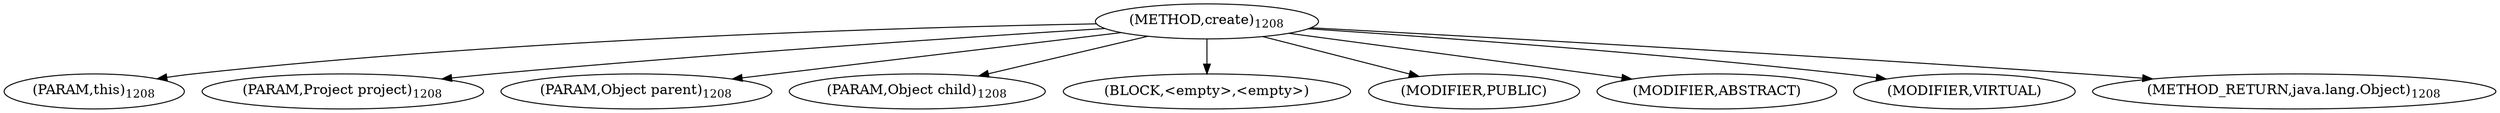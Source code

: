 digraph "create" {  
"2057" [label = <(METHOD,create)<SUB>1208</SUB>> ]
"2058" [label = <(PARAM,this)<SUB>1208</SUB>> ]
"2059" [label = <(PARAM,Project project)<SUB>1208</SUB>> ]
"2060" [label = <(PARAM,Object parent)<SUB>1208</SUB>> ]
"2061" [label = <(PARAM,Object child)<SUB>1208</SUB>> ]
"2062" [label = <(BLOCK,&lt;empty&gt;,&lt;empty&gt;)> ]
"2063" [label = <(MODIFIER,PUBLIC)> ]
"2064" [label = <(MODIFIER,ABSTRACT)> ]
"2065" [label = <(MODIFIER,VIRTUAL)> ]
"2066" [label = <(METHOD_RETURN,java.lang.Object)<SUB>1208</SUB>> ]
  "2057" -> "2058" 
  "2057" -> "2059" 
  "2057" -> "2060" 
  "2057" -> "2061" 
  "2057" -> "2062" 
  "2057" -> "2063" 
  "2057" -> "2064" 
  "2057" -> "2065" 
  "2057" -> "2066" 
}
